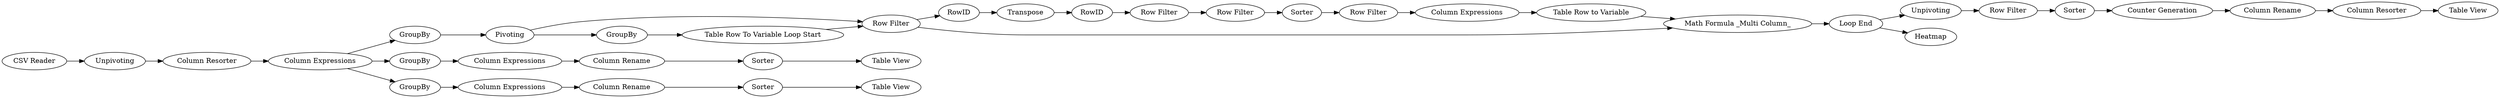 digraph {
	1 [label="CSV Reader"]
	5 [label=Unpivoting]
	6 [label=GroupBy]
	7 [label="Column Resorter"]
	8 [label="Column Expressions"]
	9 [label=Pivoting]
	13 [label="Row Filter"]
	15 [label="Table Row To Variable Loop Start"]
	16 [label=Transpose]
	17 [label=RowID]
	18 [label="Row Filter"]
	20 [label="Row Filter"]
	21 [label=Sorter]
	22 [label="Row Filter"]
	23 [label="Table Row to Variable"]
	24 [label="Column Expressions"]
	25 [label=GroupBy]
	26 [label=RowID]
	27 [label="Math Formula _Multi Column_"]
	28 [label="Loop End"]
	31 [label=GroupBy]
	32 [label=Unpivoting]
	33 [label=Sorter]
	34 [label="Row Filter"]
	35 [label="Table View"]
	36 [label="Counter Generation"]
	37 [label="Column Rename"]
	38 [label="Table View"]
	39 [label="Column Rename"]
	40 [label=Heatmap]
	41 [label=GroupBy]
	42 [label="Table View"]
	43 [label="Column Rename"]
	44 [label="Column Expressions"]
	45 [label="Column Expressions"]
	46 [label=Sorter]
	47 [label=Sorter]
	48 [label="Column Resorter"]
	1 -> 5
	5 -> 7
	6 -> 9
	7 -> 8
	8 -> 6
	8 -> 31
	8 -> 41
	9 -> 13
	9 -> 25
	13 -> 27
	13 -> 26
	15 -> 13
	16 -> 17
	17 -> 18
	18 -> 20
	20 -> 21
	21 -> 22
	22 -> 24
	23 -> 27
	24 -> 23
	25 -> 15
	26 -> 16
	27 -> 28
	28 -> 40
	28 -> 32
	31 -> 44
	32 -> 34
	33 -> 36
	34 -> 33
	36 -> 37
	37 -> 48
	39 -> 46
	41 -> 45
	43 -> 47
	44 -> 39
	45 -> 43
	46 -> 38
	47 -> 42
	48 -> 35
	rankdir=LR
}
